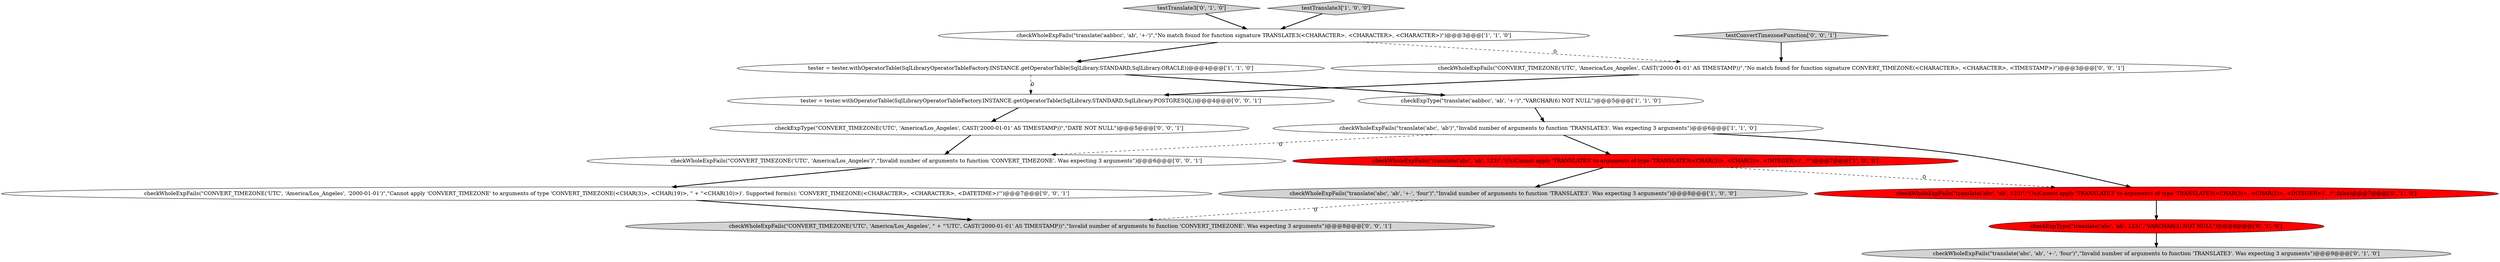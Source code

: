 digraph {
10 [style = filled, label = "testTranslate3['0', '1', '0']", fillcolor = lightgray, shape = diamond image = "AAA0AAABBB2BBB"];
14 [style = filled, label = "checkExpType(\"CONVERT_TIMEZONE('UTC', 'America/Los_Angeles', CAST('2000-01-01' AS TIMESTAMP))\",\"DATE NOT NULL\")@@@5@@@['0', '0', '1']", fillcolor = white, shape = ellipse image = "AAA0AAABBB3BBB"];
15 [style = filled, label = "checkWholeExpFails(\"CONVERT_TIMEZONE('UTC', 'America/Los_Angeles')\",\"Invalid number of arguments to function 'CONVERT_TIMEZONE'. Was expecting 3 arguments\")@@@6@@@['0', '0', '1']", fillcolor = white, shape = ellipse image = "AAA0AAABBB3BBB"];
0 [style = filled, label = "tester = tester.withOperatorTable(SqlLibraryOperatorTableFactory.INSTANCE.getOperatorTable(SqlLibrary.STANDARD,SqlLibrary.ORACLE))@@@4@@@['1', '1', '0']", fillcolor = white, shape = ellipse image = "AAA0AAABBB1BBB"];
16 [style = filled, label = "checkWholeExpFails(\"CONVERT_TIMEZONE('UTC', 'America/Los_Angeles', CAST('2000-01-01' AS TIMESTAMP))\",\"No match found for function signature CONVERT_TIMEZONE\(<CHARACTER>, <CHARACTER>, <TIMESTAMP>\)\")@@@3@@@['0', '0', '1']", fillcolor = white, shape = ellipse image = "AAA0AAABBB3BBB"];
9 [style = filled, label = "checkExpType(\"translate('abc', 'ab', 123)\",\"VARCHAR(3) NOT NULL\")@@@8@@@['0', '1', '0']", fillcolor = red, shape = ellipse image = "AAA1AAABBB2BBB"];
11 [style = filled, label = "tester = tester.withOperatorTable(SqlLibraryOperatorTableFactory.INSTANCE.getOperatorTable(SqlLibrary.STANDARD,SqlLibrary.POSTGRESQL))@@@4@@@['0', '0', '1']", fillcolor = white, shape = ellipse image = "AAA0AAABBB3BBB"];
1 [style = filled, label = "checkWholeExpFails(\"translate('abc', 'ab', 123)\",\"(?s)Cannot apply 'TRANSLATE3' to arguments of type 'TRANSLATE3\(<CHAR\(3\)>, <CHAR\(2\)>, <INTEGER>\)'\. .*\")@@@7@@@['1', '0', '0']", fillcolor = red, shape = ellipse image = "AAA1AAABBB1BBB"];
2 [style = filled, label = "checkWholeExpFails(\"translate('abc', 'ab', '+-', 'four')\",\"Invalid number of arguments to function 'TRANSLATE3'. Was expecting 3 arguments\")@@@8@@@['1', '0', '0']", fillcolor = lightgray, shape = ellipse image = "AAA0AAABBB1BBB"];
17 [style = filled, label = "checkWholeExpFails(\"CONVERT_TIMEZONE('UTC', 'America/Los_Angeles', '2000-01-01')\",\"Cannot apply 'CONVERT_TIMEZONE' to arguments of type 'CONVERT_TIMEZONE\(<CHAR\(3\)>, <CHAR\(19\)>, \" + \"<CHAR\(10\)>\)'\. Supported form\(s\): 'CONVERT_TIMEZONE\(<CHARACTER>, <CHARACTER>, <DATETIME>\)'\")@@@7@@@['0', '0', '1']", fillcolor = white, shape = ellipse image = "AAA0AAABBB3BBB"];
3 [style = filled, label = "testTranslate3['1', '0', '0']", fillcolor = lightgray, shape = diamond image = "AAA0AAABBB1BBB"];
5 [style = filled, label = "checkWholeExpFails(\"translate('aabbcc', 'ab', '+-')\",\"No match found for function signature TRANSLATE3\(<CHARACTER>, <CHARACTER>, <CHARACTER>\)\")@@@3@@@['1', '1', '0']", fillcolor = white, shape = ellipse image = "AAA0AAABBB1BBB"];
6 [style = filled, label = "checkExpType(\"translate('aabbcc', 'ab', '+-')\",\"VARCHAR(6) NOT NULL\")@@@5@@@['1', '1', '0']", fillcolor = white, shape = ellipse image = "AAA0AAABBB1BBB"];
13 [style = filled, label = "testConvertTimezoneFunction['0', '0', '1']", fillcolor = lightgray, shape = diamond image = "AAA0AAABBB3BBB"];
8 [style = filled, label = "checkWholeExpFails(\"translate('abc', 'ab', '+-', 'four')\",\"Invalid number of arguments to function 'TRANSLATE3'. Was expecting 3 arguments\")@@@9@@@['0', '1', '0']", fillcolor = lightgray, shape = ellipse image = "AAA0AAABBB2BBB"];
4 [style = filled, label = "checkWholeExpFails(\"translate('abc', 'ab')\",\"Invalid number of arguments to function 'TRANSLATE3'. Was expecting 3 arguments\")@@@6@@@['1', '1', '0']", fillcolor = white, shape = ellipse image = "AAA0AAABBB1BBB"];
7 [style = filled, label = "checkWholeExpFails(\"translate('abc', 'ab', 123)\",\"(?s)Cannot apply 'TRANSLATE3' to arguments of type 'TRANSLATE3\(<CHAR\(3\)>, <CHAR\(2\)>, <INTEGER>\)'\. .*\",false)@@@7@@@['0', '1', '0']", fillcolor = red, shape = ellipse image = "AAA1AAABBB2BBB"];
12 [style = filled, label = "checkWholeExpFails(\"CONVERT_TIMEZONE('UTC', 'America/Los_Angeles', \" + \"'UTC', CAST('2000-01-01' AS TIMESTAMP))\",\"Invalid number of arguments to function 'CONVERT_TIMEZONE'. Was expecting 3 arguments\")@@@8@@@['0', '0', '1']", fillcolor = lightgray, shape = ellipse image = "AAA0AAABBB3BBB"];
16->11 [style = bold, label=""];
11->14 [style = bold, label=""];
0->6 [style = bold, label=""];
0->11 [style = dashed, label="0"];
9->8 [style = bold, label=""];
13->16 [style = bold, label=""];
4->7 [style = bold, label=""];
5->16 [style = dashed, label="0"];
7->9 [style = bold, label=""];
6->4 [style = bold, label=""];
2->12 [style = dashed, label="0"];
15->17 [style = bold, label=""];
3->5 [style = bold, label=""];
17->12 [style = bold, label=""];
10->5 [style = bold, label=""];
5->0 [style = bold, label=""];
4->15 [style = dashed, label="0"];
14->15 [style = bold, label=""];
4->1 [style = bold, label=""];
1->2 [style = bold, label=""];
1->7 [style = dashed, label="0"];
}
